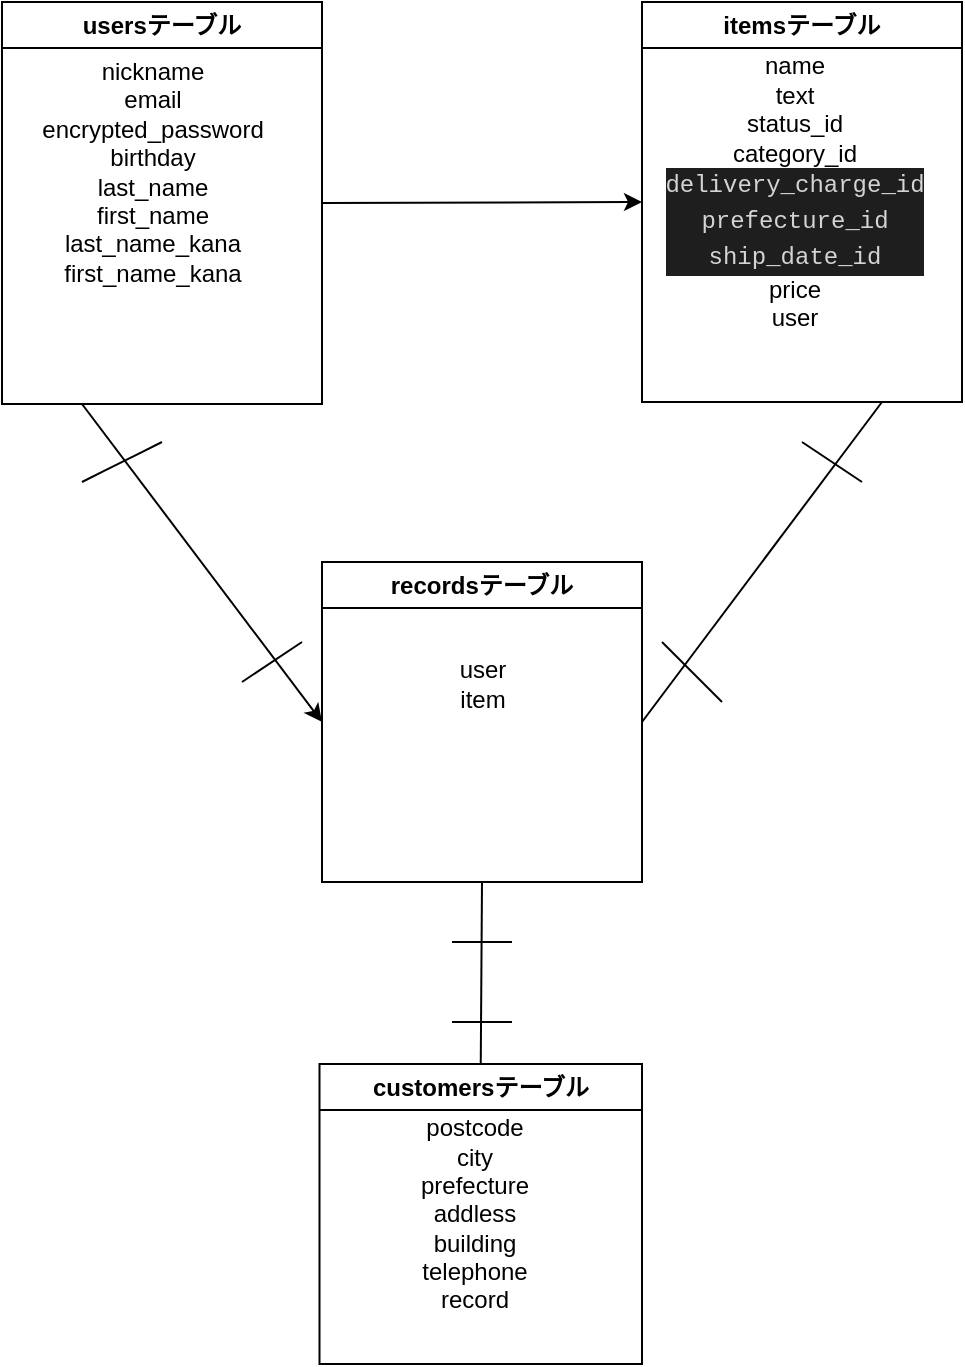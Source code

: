 <mxfile>
    <diagram id="hqYqz-_CxKHIi5i51m1a" name="ページ1">
        <mxGraphModel dx="346" dy="468" grid="1" gridSize="10" guides="0" tooltips="1" connect="1" arrows="0" fold="1" page="1" pageScale="1" pageWidth="827" pageHeight="1169" math="0" shadow="0">
            <root>
                <mxCell id="0"/>
                <mxCell id="1" parent="0"/>
                <mxCell id="7" style="edgeStyle=none;html=1;exitX=0.25;exitY=1;exitDx=0;exitDy=0;entryX=0;entryY=0.5;entryDx=0;entryDy=0;" parent="1" source="2" target="5" edge="1">
                    <mxGeometry relative="1" as="geometry"/>
                </mxCell>
                <mxCell id="23" style="edgeStyle=none;html=1;exitX=1;exitY=0.5;exitDx=0;exitDy=0;entryX=0;entryY=0.5;entryDx=0;entryDy=0;" parent="1" source="2" target="3" edge="1">
                    <mxGeometry relative="1" as="geometry"/>
                </mxCell>
                <mxCell id="2" value="usersテーブル" style="swimlane;whiteSpace=wrap;html=1;" parent="1" vertex="1">
                    <mxGeometry x="120" y="40" width="160" height="201" as="geometry"/>
                </mxCell>
                <mxCell id="9" value="nickname&lt;br&gt;email&lt;br&gt;encrypted_password&lt;br&gt;birthday&lt;br&gt;last_name&lt;br&gt;first_name&lt;br&gt;last_name_kana&lt;br&gt;first_name_kana" style="text;html=1;align=center;verticalAlign=middle;resizable=0;points=[];autosize=1;strokeColor=none;fillColor=none;" parent="2" vertex="1">
                    <mxGeometry x="10" y="20" width="130" height="130" as="geometry"/>
                </mxCell>
                <mxCell id="3" value="itemsテーブル" style="swimlane;whiteSpace=wrap;html=1;" parent="1" vertex="1">
                    <mxGeometry x="440" y="40" width="160" height="200" as="geometry"/>
                </mxCell>
                <mxCell id="67" value="name&lt;br&gt;text&lt;br&gt;status_id&lt;br&gt;category_id&lt;br&gt;&lt;div style=&quot;color: rgb(212, 212, 212); background-color: rgb(30, 30, 30); font-family: Menlo, Monaco, &amp;quot;Courier New&amp;quot;, monospace; line-height: 18px;&quot;&gt;delivery_charge_id&lt;/div&gt;&lt;div style=&quot;color: rgb(212, 212, 212); background-color: rgb(30, 30, 30); font-family: Menlo, Monaco, &amp;quot;Courier New&amp;quot;, monospace; line-height: 18px;&quot;&gt;&lt;div style=&quot;line-height: 18px;&quot;&gt;prefecture_id&lt;/div&gt;&lt;div style=&quot;line-height: 18px;&quot;&gt;&lt;div style=&quot;line-height: 18px;&quot;&gt;ship_date_id&lt;/div&gt;&lt;/div&gt;&lt;/div&gt;price&lt;br&gt;user" style="text;html=1;align=center;verticalAlign=middle;resizable=0;points=[];autosize=1;strokeColor=none;fillColor=none;" parent="3" vertex="1">
                    <mxGeometry x="1" y="20" width="150" height="150" as="geometry"/>
                </mxCell>
                <mxCell id="5" value="recordsテーブル" style="swimlane;whiteSpace=wrap;html=1;" parent="1" vertex="1">
                    <mxGeometry x="280" y="320" width="160" height="160" as="geometry"/>
                </mxCell>
                <mxCell id="11" value="user&lt;br&gt;item" style="text;html=1;align=center;verticalAlign=middle;resizable=0;points=[];autosize=1;strokeColor=none;fillColor=none;" parent="5" vertex="1">
                    <mxGeometry x="55" y="41" width="50" height="40" as="geometry"/>
                </mxCell>
                <mxCell id="68" value="&lt;br&gt;" style="text;html=1;align=center;verticalAlign=middle;resizable=0;points=[];autosize=1;strokeColor=none;fillColor=none;" vertex="1" parent="5">
                    <mxGeometry x="65" y="70" width="20" height="30" as="geometry"/>
                </mxCell>
                <mxCell id="12" value="customersテーブル" style="swimlane;whiteSpace=wrap;html=1;startSize=23;" parent="1" vertex="1">
                    <mxGeometry x="278.75" y="571" width="161.25" height="150" as="geometry"/>
                </mxCell>
                <mxCell id="48" value="postcode&lt;br&gt;city&lt;br&gt;prefecture&lt;br&gt;addless&lt;br&gt;building&lt;br&gt;telephone&lt;br&gt;&lt;span style=&quot;background-color: initial;&quot;&gt;record&lt;/span&gt;" style="text;html=1;align=center;verticalAlign=middle;resizable=0;points=[];autosize=1;strokeColor=none;fillColor=none;" parent="12" vertex="1">
                    <mxGeometry x="37.5" y="20" width="80" height="110" as="geometry"/>
                </mxCell>
                <mxCell id="18" value="" style="endArrow=none;html=1;entryX=0.75;entryY=1;entryDx=0;entryDy=0;exitX=1;exitY=0.5;exitDx=0;exitDy=0;" parent="1" source="5" target="3" edge="1">
                    <mxGeometry width="50" height="50" relative="1" as="geometry">
                        <mxPoint x="450" y="390" as="sourcePoint"/>
                        <mxPoint x="540" y="270" as="targetPoint"/>
                    </mxGeometry>
                </mxCell>
                <mxCell id="51" value="" style="endArrow=none;html=1;elbow=vertical;" parent="1" edge="1">
                    <mxGeometry width="50" height="50" relative="1" as="geometry">
                        <mxPoint x="345" y="510" as="sourcePoint"/>
                        <mxPoint x="375" y="510" as="targetPoint"/>
                    </mxGeometry>
                </mxCell>
                <mxCell id="54" value="" style="endArrow=none;html=1;elbow=vertical;" parent="1" edge="1">
                    <mxGeometry width="50" height="50" relative="1" as="geometry">
                        <mxPoint x="160" y="280" as="sourcePoint"/>
                        <mxPoint x="200" y="260" as="targetPoint"/>
                        <Array as="points">
                            <mxPoint x="180" y="270"/>
                        </Array>
                    </mxGeometry>
                </mxCell>
                <mxCell id="55" value="" style="endArrow=none;html=1;elbow=vertical;" parent="1" edge="1">
                    <mxGeometry width="50" height="50" relative="1" as="geometry">
                        <mxPoint x="345" y="550" as="sourcePoint"/>
                        <mxPoint x="375" y="550" as="targetPoint"/>
                    </mxGeometry>
                </mxCell>
                <mxCell id="56" value="" style="endArrow=none;html=1;elbow=vertical;" parent="1" edge="1">
                    <mxGeometry width="50" height="50" relative="1" as="geometry">
                        <mxPoint x="550" y="280" as="sourcePoint"/>
                        <mxPoint x="520" y="260" as="targetPoint"/>
                        <Array as="points"/>
                    </mxGeometry>
                </mxCell>
                <mxCell id="64" value="" style="endArrow=none;html=1;elbow=vertical;" parent="1" edge="1">
                    <mxGeometry width="50" height="50" relative="1" as="geometry">
                        <mxPoint x="240" y="380" as="sourcePoint"/>
                        <mxPoint x="270" y="360" as="targetPoint"/>
                        <Array as="points"/>
                    </mxGeometry>
                </mxCell>
                <mxCell id="65" value="" style="endArrow=none;html=1;elbow=vertical;entryX=0.5;entryY=1;entryDx=0;entryDy=0;exitX=0.5;exitY=0;exitDx=0;exitDy=0;" parent="1" source="12" target="5" edge="1">
                    <mxGeometry width="50" height="50" relative="1" as="geometry">
                        <mxPoint x="360" y="560" as="sourcePoint"/>
                        <mxPoint x="410" y="410" as="targetPoint"/>
                    </mxGeometry>
                </mxCell>
                <mxCell id="66" value="" style="endArrow=none;html=1;elbow=vertical;" parent="1" edge="1">
                    <mxGeometry width="50" height="50" relative="1" as="geometry">
                        <mxPoint x="450" y="360" as="sourcePoint"/>
                        <mxPoint x="480" y="390" as="targetPoint"/>
                    </mxGeometry>
                </mxCell>
            </root>
        </mxGraphModel>
    </diagram>
</mxfile>